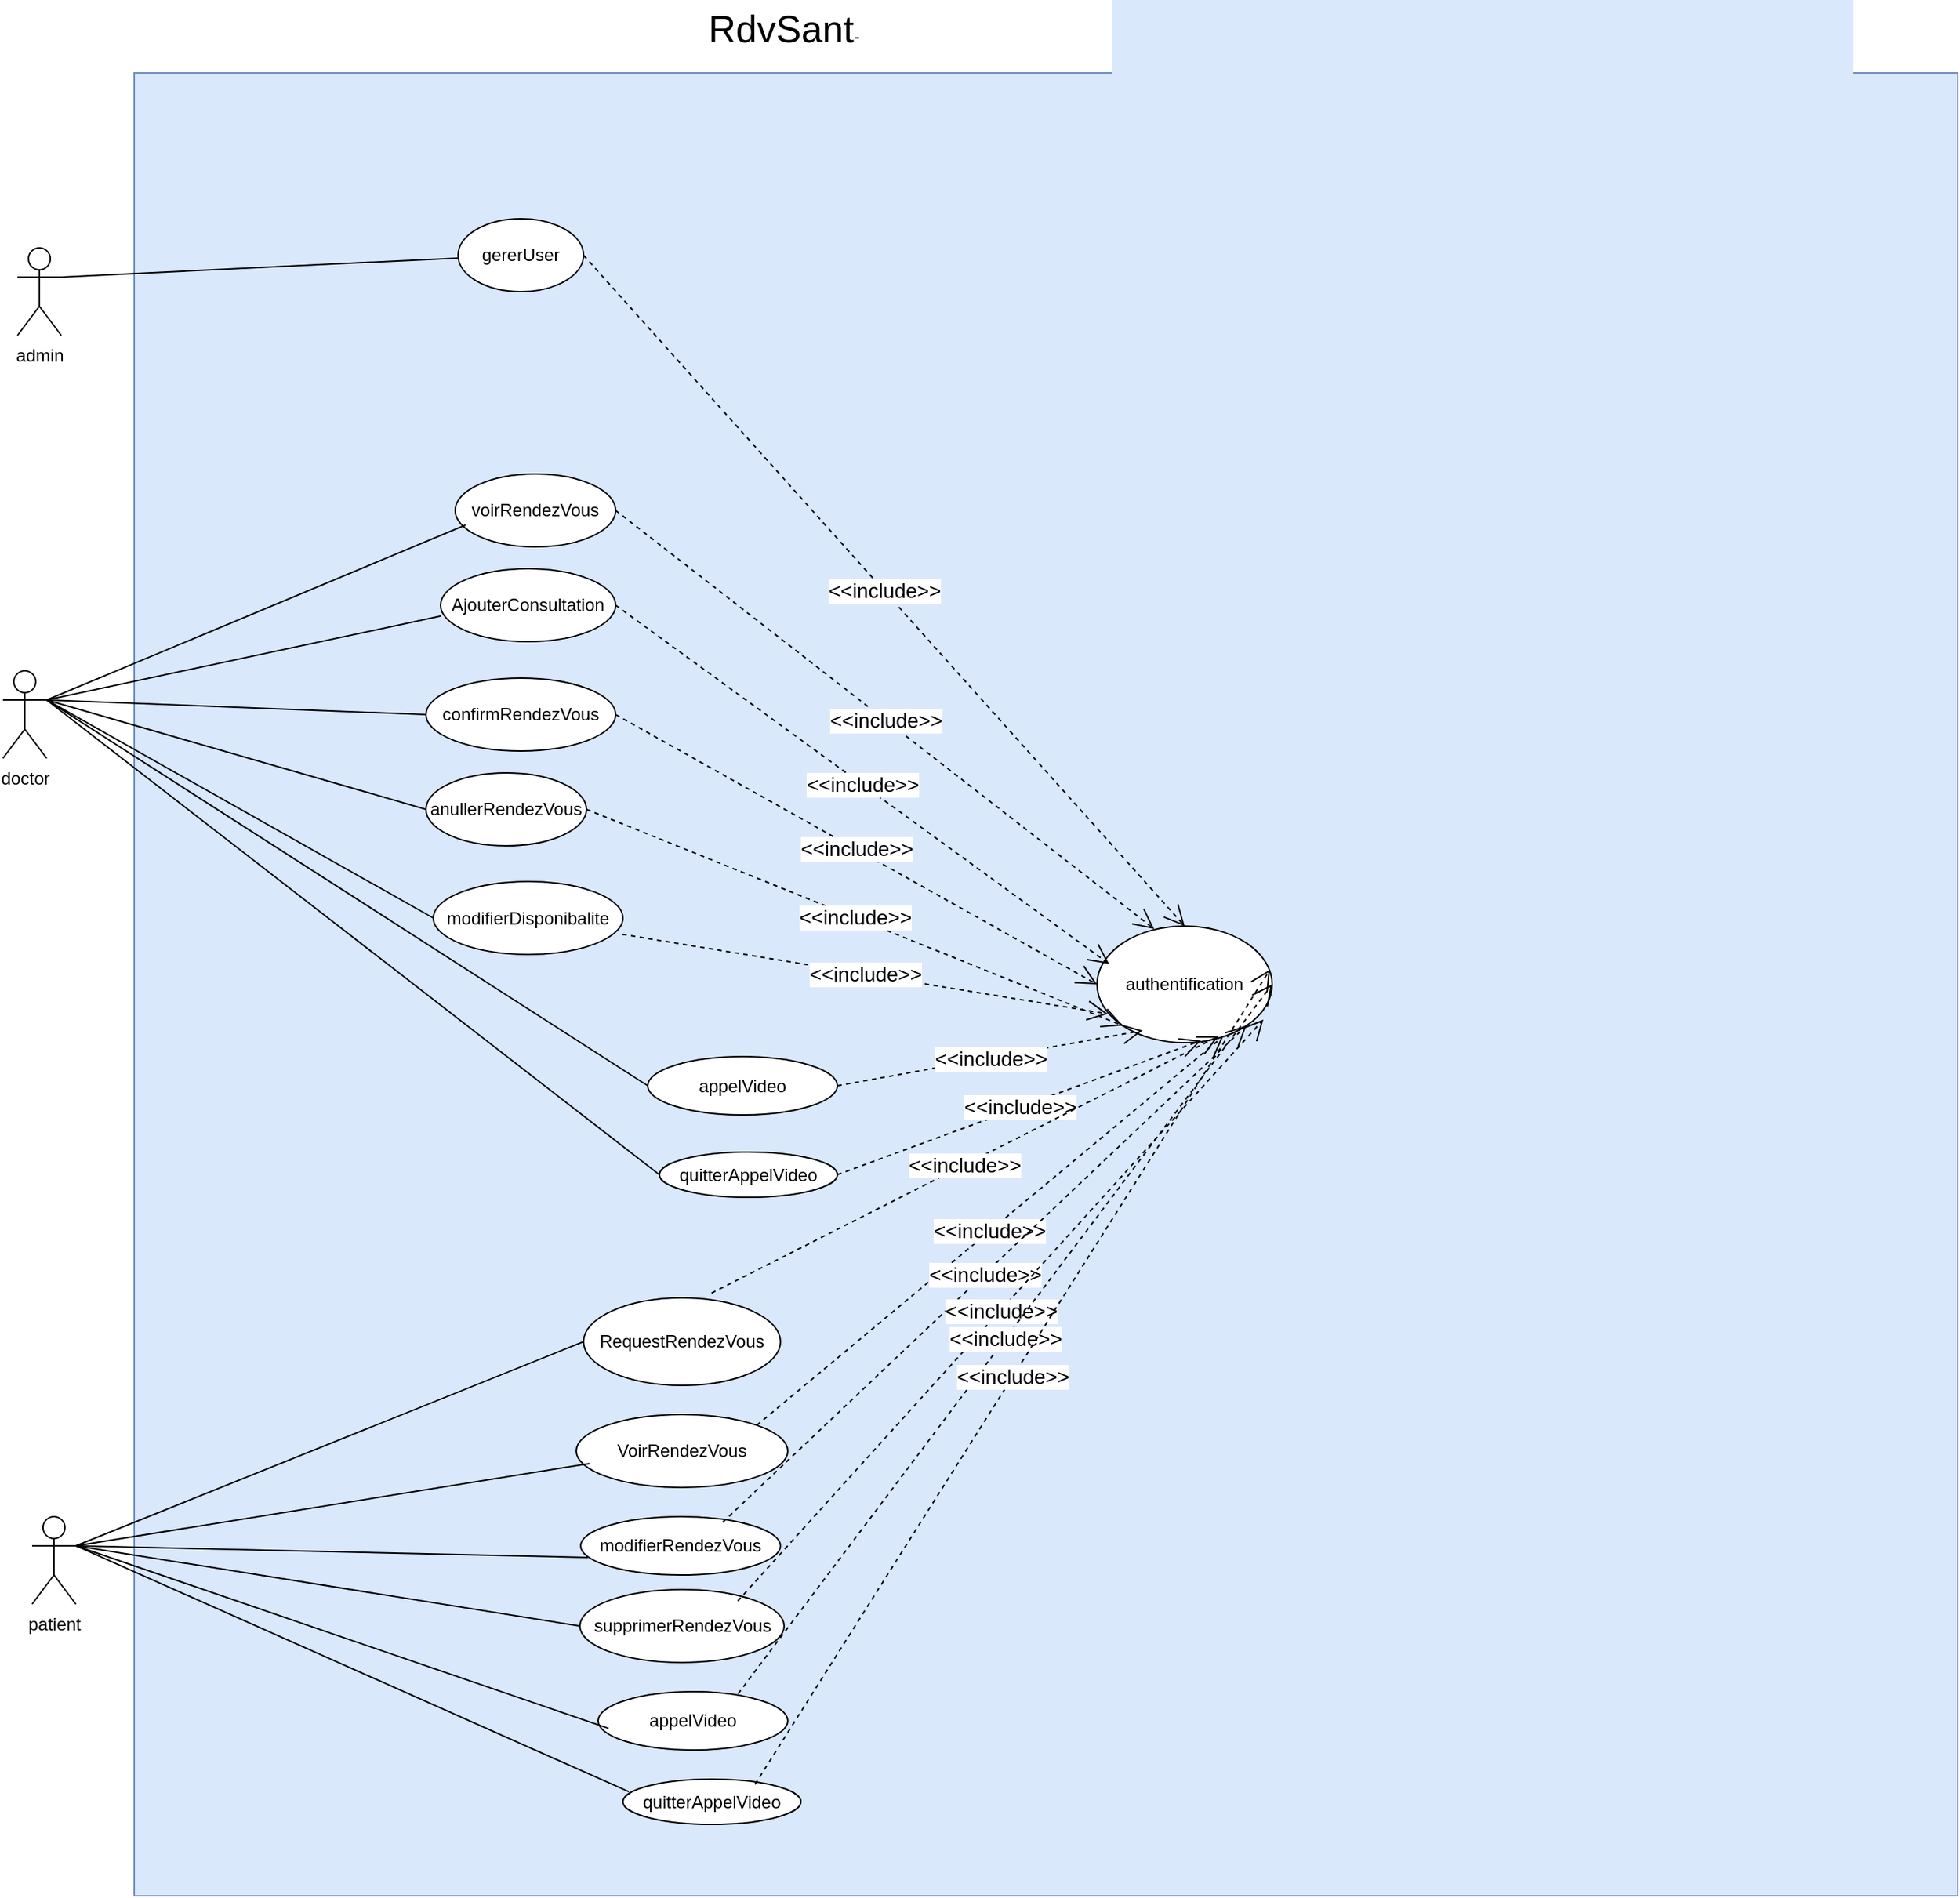 <mxfile version="26.0.13">
  <diagram name="Page-1" id="FCLkKfMt138AjFzSbY6V">
    <mxGraphModel dx="1500" dy="1965" grid="1" gridSize="10" guides="1" tooltips="1" connect="1" arrows="1" fold="1" page="1" pageScale="1" pageWidth="827" pageHeight="1169" math="0" shadow="0">
      <root>
        <mxCell id="0" />
        <mxCell id="1" parent="0" />
        <mxCell id="tRkc1L7Vy7hYcFwKQHpH-1" value="" style="whiteSpace=wrap;html=1;aspect=fixed;fillColor=#dae8fc;strokeColor=#6c8ebf;" vertex="1" parent="1">
          <mxGeometry x="250" y="30" width="1250" height="1250" as="geometry" />
        </mxCell>
        <mxCell id="tRkc1L7Vy7hYcFwKQHpH-3" value="admin" style="shape=umlActor;verticalLabelPosition=bottom;verticalAlign=top;html=1;outlineConnect=0;" vertex="1" parent="1">
          <mxGeometry x="170" y="150" width="30" height="60" as="geometry" />
        </mxCell>
        <mxCell id="tRkc1L7Vy7hYcFwKQHpH-4" value="doctor" style="shape=umlActor;verticalLabelPosition=bottom;verticalAlign=top;html=1;outlineConnect=0;" vertex="1" parent="1">
          <mxGeometry x="160" y="440" width="30" height="60" as="geometry" />
        </mxCell>
        <mxCell id="tRkc1L7Vy7hYcFwKQHpH-5" value="patient" style="shape=umlActor;verticalLabelPosition=bottom;verticalAlign=top;html=1;outlineConnect=0;" vertex="1" parent="1">
          <mxGeometry x="180" y="1020" width="30" height="60" as="geometry" />
        </mxCell>
        <mxCell id="tRkc1L7Vy7hYcFwKQHpH-8" value="authentification" style="ellipse;whiteSpace=wrap;html=1;" vertex="1" parent="1">
          <mxGeometry x="910" y="615" width="120" height="80" as="geometry" />
        </mxCell>
        <mxCell id="tRkc1L7Vy7hYcFwKQHpH-9" value="gererUser" style="ellipse;whiteSpace=wrap;html=1;" vertex="1" parent="1">
          <mxGeometry x="472" y="130" width="86" height="50" as="geometry" />
        </mxCell>
        <mxCell id="tRkc1L7Vy7hYcFwKQHpH-10" value="voirRendezVous" style="ellipse;whiteSpace=wrap;html=1;" vertex="1" parent="1">
          <mxGeometry x="470" y="305" width="110" height="50" as="geometry" />
        </mxCell>
        <mxCell id="tRkc1L7Vy7hYcFwKQHpH-11" value="AjouterConsultation" style="ellipse;whiteSpace=wrap;html=1;" vertex="1" parent="1">
          <mxGeometry x="460" y="370" width="120" height="50" as="geometry" />
        </mxCell>
        <mxCell id="tRkc1L7Vy7hYcFwKQHpH-12" value="confirmRendezVous" style="ellipse;whiteSpace=wrap;html=1;" vertex="1" parent="1">
          <mxGeometry x="450" y="445" width="130" height="50" as="geometry" />
        </mxCell>
        <mxCell id="tRkc1L7Vy7hYcFwKQHpH-13" value="anullerRendezVous" style="ellipse;whiteSpace=wrap;html=1;" vertex="1" parent="1">
          <mxGeometry x="450" y="510" width="110" height="50" as="geometry" />
        </mxCell>
        <mxCell id="tRkc1L7Vy7hYcFwKQHpH-16" value="modifierDisponibalite" style="ellipse;whiteSpace=wrap;html=1;" vertex="1" parent="1">
          <mxGeometry x="455" y="584.5" width="130" height="50" as="geometry" />
        </mxCell>
        <mxCell id="tRkc1L7Vy7hYcFwKQHpH-17" value="RequestRendezVous" style="ellipse;whiteSpace=wrap;html=1;" vertex="1" parent="1">
          <mxGeometry x="558" y="870" width="135" height="60" as="geometry" />
        </mxCell>
        <mxCell id="tRkc1L7Vy7hYcFwKQHpH-18" value="VoirRendezVous" style="ellipse;whiteSpace=wrap;html=1;" vertex="1" parent="1">
          <mxGeometry x="553" y="950" width="145" height="50" as="geometry" />
        </mxCell>
        <mxCell id="tRkc1L7Vy7hYcFwKQHpH-19" value="modifierRendezVous" style="ellipse;whiteSpace=wrap;html=1;" vertex="1" parent="1">
          <mxGeometry x="556" y="1020" width="137" height="40" as="geometry" />
        </mxCell>
        <mxCell id="tRkc1L7Vy7hYcFwKQHpH-20" value="supprimerRendezVous" style="ellipse;whiteSpace=wrap;html=1;" vertex="1" parent="1">
          <mxGeometry x="555.5" y="1070" width="140" height="50" as="geometry" />
        </mxCell>
        <mxCell id="tRkc1L7Vy7hYcFwKQHpH-21" value="appelVideo" style="ellipse;whiteSpace=wrap;html=1;" vertex="1" parent="1">
          <mxGeometry x="568" y="1140" width="130" height="40" as="geometry" />
        </mxCell>
        <mxCell id="tRkc1L7Vy7hYcFwKQHpH-22" value="quitterAppelVideo" style="ellipse;whiteSpace=wrap;html=1;" vertex="1" parent="1">
          <mxGeometry x="585" y="1200" width="122" height="31" as="geometry" />
        </mxCell>
        <mxCell id="tRkc1L7Vy7hYcFwKQHpH-23" value="appelVideo" style="ellipse;whiteSpace=wrap;html=1;" vertex="1" parent="1">
          <mxGeometry x="602" y="704.5" width="130" height="40" as="geometry" />
        </mxCell>
        <mxCell id="tRkc1L7Vy7hYcFwKQHpH-24" value="quitterAppelVideo" style="ellipse;whiteSpace=wrap;html=1;" vertex="1" parent="1">
          <mxGeometry x="610" y="770" width="122" height="31" as="geometry" />
        </mxCell>
        <mxCell id="tRkc1L7Vy7hYcFwKQHpH-25" value="&lt;font style=&quot;font-size: 26px;&quot;&gt;RdvSant&lt;/font&gt;-" style="text;html=1;align=center;verticalAlign=middle;resizable=0;points=[];autosize=1;strokeColor=none;fillColor=none;" vertex="1" parent="1">
          <mxGeometry x="630" y="-20" width="130" height="40" as="geometry" />
        </mxCell>
        <mxCell id="tRkc1L7Vy7hYcFwKQHpH-119" value="" style="endArrow=none;html=1;rounded=0;exitX=1;exitY=0.333;exitDx=0;exitDy=0;exitPerimeter=0;" edge="1" parent="1" source="tRkc1L7Vy7hYcFwKQHpH-3" target="tRkc1L7Vy7hYcFwKQHpH-9">
          <mxGeometry width="50" height="50" relative="1" as="geometry">
            <mxPoint x="450" y="150" as="sourcePoint" />
            <mxPoint x="500" y="100" as="targetPoint" />
          </mxGeometry>
        </mxCell>
        <mxCell id="tRkc1L7Vy7hYcFwKQHpH-120" value="" style="endArrow=none;html=1;rounded=0;exitX=1;exitY=0.333;exitDx=0;exitDy=0;exitPerimeter=0;entryX=0.065;entryY=0.7;entryDx=0;entryDy=0;entryPerimeter=0;" edge="1" parent="1" source="tRkc1L7Vy7hYcFwKQHpH-4" target="tRkc1L7Vy7hYcFwKQHpH-10">
          <mxGeometry width="50" height="50" relative="1" as="geometry">
            <mxPoint x="450" y="410" as="sourcePoint" />
            <mxPoint x="500" y="360" as="targetPoint" />
          </mxGeometry>
        </mxCell>
        <mxCell id="tRkc1L7Vy7hYcFwKQHpH-121" value="" style="endArrow=none;html=1;rounded=0;entryX=0.003;entryY=0.648;entryDx=0;entryDy=0;exitX=1;exitY=0.333;exitDx=0;exitDy=0;exitPerimeter=0;entryPerimeter=0;" edge="1" parent="1" source="tRkc1L7Vy7hYcFwKQHpH-4" target="tRkc1L7Vy7hYcFwKQHpH-11">
          <mxGeometry width="50" height="50" relative="1" as="geometry">
            <mxPoint x="220" y="510" as="sourcePoint" />
            <mxPoint x="537.4" y="456.8" as="targetPoint" />
          </mxGeometry>
        </mxCell>
        <mxCell id="tRkc1L7Vy7hYcFwKQHpH-122" value="" style="endArrow=none;html=1;rounded=0;entryX=0;entryY=0.5;entryDx=0;entryDy=0;exitX=1;exitY=0.333;exitDx=0;exitDy=0;exitPerimeter=0;" edge="1" parent="1" source="tRkc1L7Vy7hYcFwKQHpH-4" target="tRkc1L7Vy7hYcFwKQHpH-12">
          <mxGeometry width="50" height="50" relative="1" as="geometry">
            <mxPoint x="360" y="530" as="sourcePoint" />
            <mxPoint x="410" y="480" as="targetPoint" />
          </mxGeometry>
        </mxCell>
        <mxCell id="tRkc1L7Vy7hYcFwKQHpH-123" value="" style="endArrow=none;html=1;rounded=0;exitX=1;exitY=0.333;exitDx=0;exitDy=0;exitPerimeter=0;entryX=0;entryY=0.5;entryDx=0;entryDy=0;" edge="1" parent="1" source="tRkc1L7Vy7hYcFwKQHpH-4" target="tRkc1L7Vy7hYcFwKQHpH-13">
          <mxGeometry width="50" height="50" relative="1" as="geometry">
            <mxPoint x="450" y="470" as="sourcePoint" />
            <mxPoint x="500" y="420" as="targetPoint" />
          </mxGeometry>
        </mxCell>
        <mxCell id="tRkc1L7Vy7hYcFwKQHpH-124" value="" style="endArrow=none;html=1;rounded=0;exitX=1;exitY=0.333;exitDx=0;exitDy=0;exitPerimeter=0;entryX=0;entryY=0.5;entryDx=0;entryDy=0;" edge="1" parent="1" source="tRkc1L7Vy7hYcFwKQHpH-4" target="tRkc1L7Vy7hYcFwKQHpH-16">
          <mxGeometry width="50" height="50" relative="1" as="geometry">
            <mxPoint x="450" y="470" as="sourcePoint" />
            <mxPoint x="500" y="420" as="targetPoint" />
          </mxGeometry>
        </mxCell>
        <mxCell id="tRkc1L7Vy7hYcFwKQHpH-125" value="" style="endArrow=none;html=1;rounded=0;exitX=1;exitY=0.333;exitDx=0;exitDy=0;exitPerimeter=0;entryX=0;entryY=0.5;entryDx=0;entryDy=0;" edge="1" parent="1" source="tRkc1L7Vy7hYcFwKQHpH-4" target="tRkc1L7Vy7hYcFwKQHpH-23">
          <mxGeometry width="50" height="50" relative="1" as="geometry">
            <mxPoint x="450" y="580" as="sourcePoint" />
            <mxPoint x="500" y="530" as="targetPoint" />
          </mxGeometry>
        </mxCell>
        <mxCell id="tRkc1L7Vy7hYcFwKQHpH-126" value="" style="endArrow=none;html=1;rounded=0;exitX=1;exitY=0.333;exitDx=0;exitDy=0;exitPerimeter=0;entryX=0;entryY=0.5;entryDx=0;entryDy=0;" edge="1" parent="1" source="tRkc1L7Vy7hYcFwKQHpH-4" target="tRkc1L7Vy7hYcFwKQHpH-24">
          <mxGeometry width="50" height="50" relative="1" as="geometry">
            <mxPoint x="450" y="580" as="sourcePoint" />
            <mxPoint x="500" y="530" as="targetPoint" />
          </mxGeometry>
        </mxCell>
        <mxCell id="tRkc1L7Vy7hYcFwKQHpH-127" value="" style="endArrow=none;html=1;rounded=0;exitX=1;exitY=0.333;exitDx=0;exitDy=0;exitPerimeter=0;entryX=0;entryY=0.5;entryDx=0;entryDy=0;" edge="1" parent="1" source="tRkc1L7Vy7hYcFwKQHpH-5" target="tRkc1L7Vy7hYcFwKQHpH-17">
          <mxGeometry width="50" height="50" relative="1" as="geometry">
            <mxPoint x="450" y="1030" as="sourcePoint" />
            <mxPoint x="500" y="980" as="targetPoint" />
          </mxGeometry>
        </mxCell>
        <mxCell id="tRkc1L7Vy7hYcFwKQHpH-128" value="" style="endArrow=none;html=1;rounded=0;exitX=1;exitY=0.333;exitDx=0;exitDy=0;exitPerimeter=0;entryX=0.062;entryY=0.672;entryDx=0;entryDy=0;entryPerimeter=0;" edge="1" parent="1" source="tRkc1L7Vy7hYcFwKQHpH-5" target="tRkc1L7Vy7hYcFwKQHpH-18">
          <mxGeometry width="50" height="50" relative="1" as="geometry">
            <mxPoint x="450" y="1030" as="sourcePoint" />
            <mxPoint x="500" y="980" as="targetPoint" />
          </mxGeometry>
        </mxCell>
        <mxCell id="tRkc1L7Vy7hYcFwKQHpH-129" value="" style="endArrow=none;html=1;rounded=0;exitX=1;exitY=0.333;exitDx=0;exitDy=0;exitPerimeter=0;entryX=0.036;entryY=0.7;entryDx=0;entryDy=0;entryPerimeter=0;" edge="1" parent="1" source="tRkc1L7Vy7hYcFwKQHpH-5" target="tRkc1L7Vy7hYcFwKQHpH-19">
          <mxGeometry width="50" height="50" relative="1" as="geometry">
            <mxPoint x="450" y="1030" as="sourcePoint" />
            <mxPoint x="500" y="980" as="targetPoint" />
          </mxGeometry>
        </mxCell>
        <mxCell id="tRkc1L7Vy7hYcFwKQHpH-130" value="" style="endArrow=none;html=1;rounded=0;exitX=1;exitY=0.333;exitDx=0;exitDy=0;exitPerimeter=0;entryX=0;entryY=0.5;entryDx=0;entryDy=0;" edge="1" parent="1" source="tRkc1L7Vy7hYcFwKQHpH-5" target="tRkc1L7Vy7hYcFwKQHpH-20">
          <mxGeometry width="50" height="50" relative="1" as="geometry">
            <mxPoint x="450" y="1030" as="sourcePoint" />
            <mxPoint x="500" y="980" as="targetPoint" />
          </mxGeometry>
        </mxCell>
        <mxCell id="tRkc1L7Vy7hYcFwKQHpH-131" value="" style="endArrow=none;html=1;rounded=0;exitX=1;exitY=0.333;exitDx=0;exitDy=0;exitPerimeter=0;entryX=0.055;entryY=0.63;entryDx=0;entryDy=0;entryPerimeter=0;" edge="1" parent="1" source="tRkc1L7Vy7hYcFwKQHpH-5" target="tRkc1L7Vy7hYcFwKQHpH-21">
          <mxGeometry width="50" height="50" relative="1" as="geometry">
            <mxPoint x="450" y="1030" as="sourcePoint" />
            <mxPoint x="500" y="980" as="targetPoint" />
          </mxGeometry>
        </mxCell>
        <mxCell id="tRkc1L7Vy7hYcFwKQHpH-132" value="" style="endArrow=none;html=1;rounded=0;entryX=0.033;entryY=0.277;entryDx=0;entryDy=0;entryPerimeter=0;exitX=1;exitY=0.333;exitDx=0;exitDy=0;exitPerimeter=0;" edge="1" parent="1" source="tRkc1L7Vy7hYcFwKQHpH-5" target="tRkc1L7Vy7hYcFwKQHpH-22">
          <mxGeometry width="50" height="50" relative="1" as="geometry">
            <mxPoint x="220" y="1040" as="sourcePoint" />
            <mxPoint x="500" y="980" as="targetPoint" />
          </mxGeometry>
        </mxCell>
        <mxCell id="tRkc1L7Vy7hYcFwKQHpH-225" value="&lt;font style=&quot;font-size: 14px;&quot;&gt;&amp;lt;&amp;lt;include&amp;gt;&amp;gt;&lt;/font&gt;" style="endArrow=open;endSize=12;dashed=1;html=1;rounded=0;exitX=1;exitY=0.5;exitDx=0;exitDy=0;entryX=0.5;entryY=0;entryDx=0;entryDy=0;" edge="1" parent="1" source="tRkc1L7Vy7hYcFwKQHpH-9" target="tRkc1L7Vy7hYcFwKQHpH-8">
          <mxGeometry width="160" relative="1" as="geometry">
            <mxPoint x="740" y="360" as="sourcePoint" />
            <mxPoint x="900" y="360" as="targetPoint" />
          </mxGeometry>
        </mxCell>
        <mxCell id="tRkc1L7Vy7hYcFwKQHpH-226" value="&lt;font style=&quot;font-size: 14px;&quot;&gt;&amp;lt;&amp;lt;include&amp;gt;&amp;gt;&lt;/font&gt;" style="endArrow=open;endSize=12;dashed=1;html=1;rounded=0;entryX=0.326;entryY=0.025;entryDx=0;entryDy=0;exitX=1;exitY=0.5;exitDx=0;exitDy=0;entryPerimeter=0;" edge="1" parent="1" source="tRkc1L7Vy7hYcFwKQHpH-10" target="tRkc1L7Vy7hYcFwKQHpH-8">
          <mxGeometry width="160" relative="1" as="geometry">
            <mxPoint x="568" y="165" as="sourcePoint" />
            <mxPoint x="980" y="639" as="targetPoint" />
          </mxGeometry>
        </mxCell>
        <mxCell id="tRkc1L7Vy7hYcFwKQHpH-227" value="&lt;font style=&quot;font-size: 14px;&quot;&gt;&amp;lt;&amp;lt;include&amp;gt;&amp;gt;&lt;/font&gt;" style="endArrow=open;endSize=12;dashed=1;html=1;rounded=0;exitX=1;exitY=0.5;exitDx=0;exitDy=0;entryX=0.069;entryY=0.325;entryDx=0;entryDy=0;entryPerimeter=0;" edge="1" parent="1" source="tRkc1L7Vy7hYcFwKQHpH-11" target="tRkc1L7Vy7hYcFwKQHpH-8">
          <mxGeometry width="160" relative="1" as="geometry">
            <mxPoint x="578" y="175" as="sourcePoint" />
            <mxPoint x="990" y="649" as="targetPoint" />
          </mxGeometry>
        </mxCell>
        <mxCell id="tRkc1L7Vy7hYcFwKQHpH-228" value="&lt;font style=&quot;font-size: 14px;&quot;&gt;&amp;lt;&amp;lt;include&amp;gt;&amp;gt;&lt;/font&gt;" style="endArrow=open;endSize=12;dashed=1;html=1;rounded=0;exitX=1;exitY=0.5;exitDx=0;exitDy=0;entryX=0;entryY=0.5;entryDx=0;entryDy=0;" edge="1" parent="1" source="tRkc1L7Vy7hYcFwKQHpH-12" target="tRkc1L7Vy7hYcFwKQHpH-8">
          <mxGeometry width="160" relative="1" as="geometry">
            <mxPoint x="588" y="185" as="sourcePoint" />
            <mxPoint x="1000" y="659" as="targetPoint" />
          </mxGeometry>
        </mxCell>
        <mxCell id="tRkc1L7Vy7hYcFwKQHpH-229" value="&lt;font style=&quot;font-size: 14px;&quot;&gt;&amp;lt;&amp;lt;include&amp;gt;&amp;gt;&lt;/font&gt;" style="endArrow=open;endSize=12;dashed=1;html=1;rounded=0;exitX=1;exitY=0.5;exitDx=0;exitDy=0;entryX=0;entryY=1;entryDx=0;entryDy=0;" edge="1" parent="1" source="tRkc1L7Vy7hYcFwKQHpH-13" target="tRkc1L7Vy7hYcFwKQHpH-8">
          <mxGeometry width="160" relative="1" as="geometry">
            <mxPoint x="598" y="195" as="sourcePoint" />
            <mxPoint x="1010" y="669" as="targetPoint" />
          </mxGeometry>
        </mxCell>
        <mxCell id="tRkc1L7Vy7hYcFwKQHpH-230" value="&lt;font style=&quot;font-size: 14px;&quot;&gt;&amp;lt;&amp;lt;include&amp;gt;&amp;gt;&lt;/font&gt;" style="endArrow=open;endSize=12;dashed=1;html=1;rounded=0;exitX=0.997;exitY=0.724;exitDx=0;exitDy=0;exitPerimeter=0;entryX=0.062;entryY=0.753;entryDx=0;entryDy=0;entryPerimeter=0;" edge="1" parent="1" source="tRkc1L7Vy7hYcFwKQHpH-16" target="tRkc1L7Vy7hYcFwKQHpH-8">
          <mxGeometry width="160" relative="1" as="geometry">
            <mxPoint x="608" y="205" as="sourcePoint" />
            <mxPoint x="920" y="690" as="targetPoint" />
          </mxGeometry>
        </mxCell>
        <mxCell id="tRkc1L7Vy7hYcFwKQHpH-233" value="&lt;font style=&quot;font-size: 14px;&quot;&gt;&amp;lt;&amp;lt;include&amp;gt;&amp;gt;&lt;/font&gt;" style="endArrow=open;endSize=12;dashed=1;html=1;rounded=0;exitX=1;exitY=0.5;exitDx=0;exitDy=0;entryX=0.26;entryY=0.896;entryDx=0;entryDy=0;entryPerimeter=0;" edge="1" parent="1" source="tRkc1L7Vy7hYcFwKQHpH-23" target="tRkc1L7Vy7hYcFwKQHpH-8">
          <mxGeometry width="160" relative="1" as="geometry">
            <mxPoint x="618" y="215" as="sourcePoint" />
            <mxPoint x="940" y="710" as="targetPoint" />
          </mxGeometry>
        </mxCell>
        <mxCell id="tRkc1L7Vy7hYcFwKQHpH-234" value="&lt;font style=&quot;font-size: 14px;&quot;&gt;&amp;lt;&amp;lt;include&amp;gt;&amp;gt;&lt;/font&gt;" style="endArrow=open;endSize=12;dashed=1;html=1;rounded=0;exitX=1;exitY=0.5;exitDx=0;exitDy=0;entryX=0.593;entryY=0.982;entryDx=0;entryDy=0;entryPerimeter=0;" edge="1" parent="1" source="tRkc1L7Vy7hYcFwKQHpH-24" target="tRkc1L7Vy7hYcFwKQHpH-8">
          <mxGeometry width="160" relative="1" as="geometry">
            <mxPoint x="628" y="225" as="sourcePoint" />
            <mxPoint x="1040" y="699" as="targetPoint" />
          </mxGeometry>
        </mxCell>
        <mxCell id="tRkc1L7Vy7hYcFwKQHpH-236" value="&lt;font style=&quot;font-size: 14px;&quot;&gt;&amp;lt;&amp;lt;include&amp;gt;&amp;gt;&lt;/font&gt;" style="endArrow=open;endSize=12;dashed=1;html=1;rounded=0;exitX=0.65;exitY=-0.055;exitDx=0;exitDy=0;entryX=0.693;entryY=0.945;entryDx=0;entryDy=0;entryPerimeter=0;exitPerimeter=0;" edge="1" parent="1" source="tRkc1L7Vy7hYcFwKQHpH-17" target="tRkc1L7Vy7hYcFwKQHpH-8">
          <mxGeometry width="160" relative="1" as="geometry">
            <mxPoint x="742" y="795" as="sourcePoint" />
            <mxPoint x="1011" y="689" as="targetPoint" />
          </mxGeometry>
        </mxCell>
        <mxCell id="tRkc1L7Vy7hYcFwKQHpH-237" value="&lt;font style=&quot;font-size: 14px;&quot;&gt;&amp;lt;&amp;lt;include&amp;gt;&amp;gt;&lt;/font&gt;" style="endArrow=open;endSize=12;dashed=1;html=1;rounded=0;exitX=1;exitY=0;exitDx=0;exitDy=0;entryX=0.721;entryY=0.945;entryDx=0;entryDy=0;entryPerimeter=0;" edge="1" parent="1" source="tRkc1L7Vy7hYcFwKQHpH-18" target="tRkc1L7Vy7hYcFwKQHpH-8">
          <mxGeometry width="160" relative="1" as="geometry">
            <mxPoint x="752" y="805" as="sourcePoint" />
            <mxPoint x="1021" y="699" as="targetPoint" />
          </mxGeometry>
        </mxCell>
        <mxCell id="tRkc1L7Vy7hYcFwKQHpH-238" value="&lt;font style=&quot;font-size: 14px;&quot;&gt;&amp;lt;&amp;lt;include&amp;gt;&amp;gt;&lt;/font&gt;" style="endArrow=open;endSize=12;dashed=1;html=1;rounded=0;exitX=0.711;exitY=0.096;exitDx=0;exitDy=0;entryX=1;entryY=1;entryDx=0;entryDy=0;exitPerimeter=0;" edge="1" parent="1" source="tRkc1L7Vy7hYcFwKQHpH-19" target="tRkc1L7Vy7hYcFwKQHpH-8">
          <mxGeometry width="160" relative="1" as="geometry">
            <mxPoint x="762" y="815" as="sourcePoint" />
            <mxPoint x="1031" y="709" as="targetPoint" />
          </mxGeometry>
        </mxCell>
        <mxCell id="tRkc1L7Vy7hYcFwKQHpH-239" value="&lt;font style=&quot;font-size: 14px;&quot;&gt;&amp;lt;&amp;lt;include&amp;gt;&amp;gt;&lt;/font&gt;" style="endArrow=open;endSize=12;dashed=1;html=1;rounded=0;exitX=0.773;exitY=0.157;exitDx=0;exitDy=0;entryX=0.95;entryY=0.802;entryDx=0;entryDy=0;entryPerimeter=0;exitPerimeter=0;" edge="1" parent="1" source="tRkc1L7Vy7hYcFwKQHpH-20" target="tRkc1L7Vy7hYcFwKQHpH-8">
          <mxGeometry width="160" relative="1" as="geometry">
            <mxPoint x="772" y="825" as="sourcePoint" />
            <mxPoint x="1041" y="719" as="targetPoint" />
          </mxGeometry>
        </mxCell>
        <mxCell id="tRkc1L7Vy7hYcFwKQHpH-240" value="&lt;font style=&quot;font-size: 14px;&quot;&gt;&amp;lt;&amp;lt;include&amp;gt;&amp;gt;&lt;/font&gt;" style="endArrow=open;endSize=12;dashed=1;html=1;rounded=0;exitX=0.738;exitY=0.036;exitDx=0;exitDy=0;entryX=1;entryY=0.5;entryDx=0;entryDy=0;exitPerimeter=0;" edge="1" parent="1" source="tRkc1L7Vy7hYcFwKQHpH-21" target="tRkc1L7Vy7hYcFwKQHpH-8">
          <mxGeometry width="160" relative="1" as="geometry">
            <mxPoint x="782" y="835" as="sourcePoint" />
            <mxPoint x="1051" y="729" as="targetPoint" />
          </mxGeometry>
        </mxCell>
        <mxCell id="tRkc1L7Vy7hYcFwKQHpH-241" value="&lt;font style=&quot;font-size: 14px;&quot;&gt;&amp;lt;&amp;lt;include&amp;gt;&amp;gt;&lt;/font&gt;" style="endArrow=open;endSize=12;dashed=1;html=1;rounded=0;exitX=0.742;exitY=0.115;exitDx=0;exitDy=0;entryX=0.988;entryY=0.373;entryDx=0;entryDy=0;entryPerimeter=0;exitPerimeter=0;" edge="1" parent="1" source="tRkc1L7Vy7hYcFwKQHpH-22" target="tRkc1L7Vy7hYcFwKQHpH-8">
          <mxGeometry width="160" relative="1" as="geometry">
            <mxPoint x="792" y="845" as="sourcePoint" />
            <mxPoint x="1061" y="739" as="targetPoint" />
          </mxGeometry>
        </mxCell>
      </root>
    </mxGraphModel>
  </diagram>
</mxfile>
